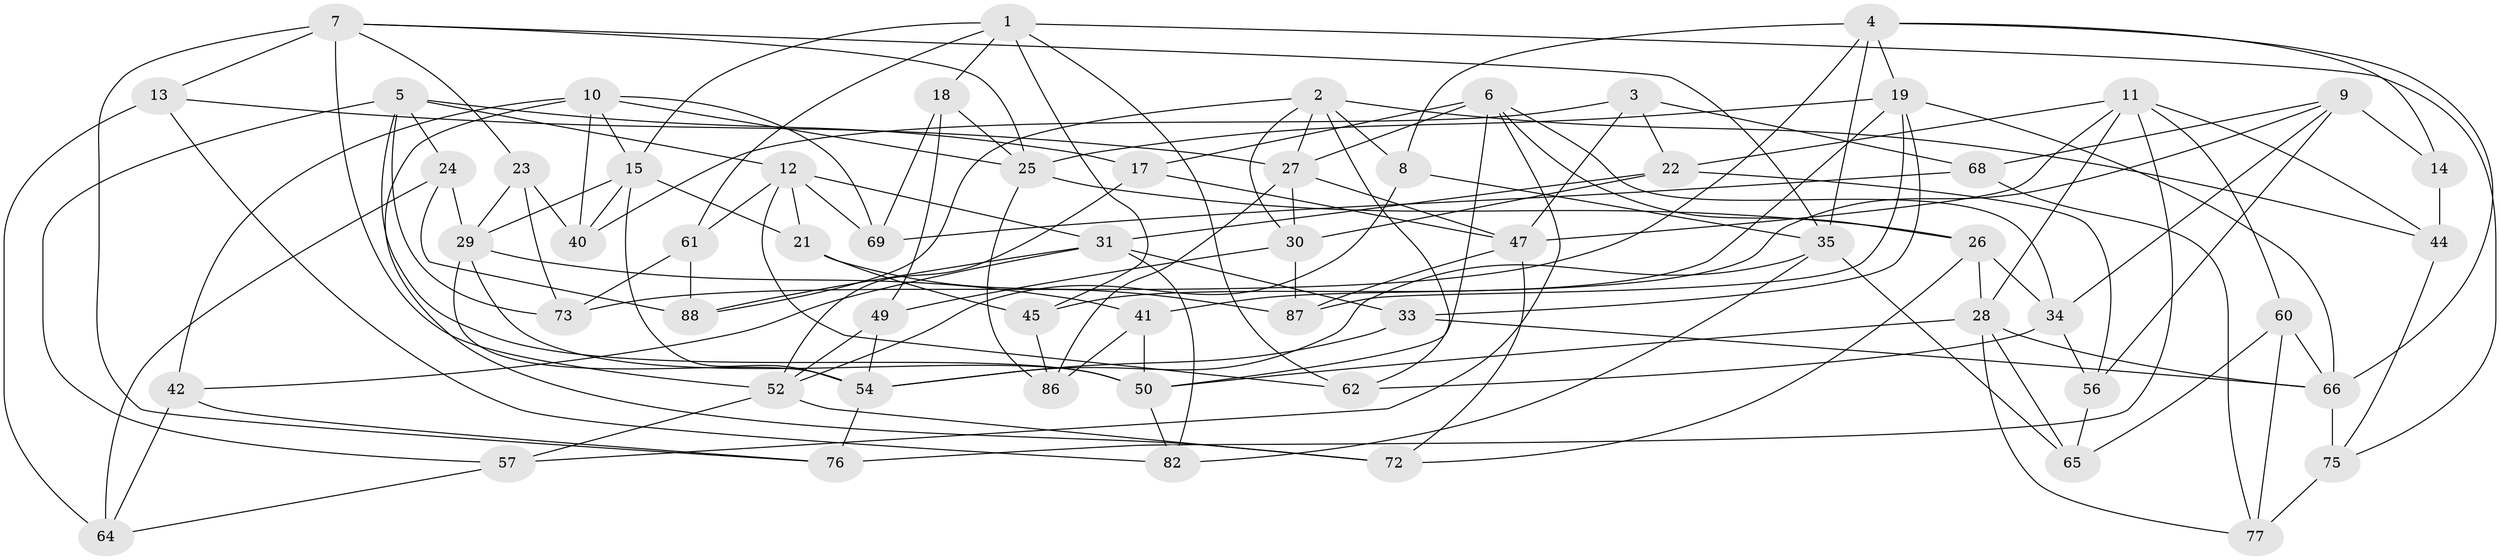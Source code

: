 // Generated by graph-tools (version 1.1) at 2025/24/03/03/25 07:24:26]
// undirected, 61 vertices, 146 edges
graph export_dot {
graph [start="1"]
  node [color=gray90,style=filled];
  1 [super="+53"];
  2 [super="+43"];
  3;
  4 [super="+16"];
  5 [super="+20"];
  6 [super="+67"];
  7 [super="+78"];
  8;
  9 [super="+83"];
  10 [super="+55"];
  11 [super="+85"];
  12 [super="+37"];
  13;
  14;
  15 [super="+46"];
  17;
  18;
  19 [super="+80"];
  21;
  22 [super="+36"];
  23;
  24;
  25 [super="+63"];
  26 [super="+48"];
  27 [super="+59"];
  28 [super="+32"];
  29 [super="+58"];
  30 [super="+38"];
  31 [super="+79"];
  33;
  34 [super="+39"];
  35 [super="+84"];
  40;
  41;
  42;
  44;
  45;
  47 [super="+51"];
  49;
  50 [super="+70"];
  52 [super="+74"];
  54 [super="+71"];
  56;
  57;
  60;
  61;
  62;
  64;
  65;
  66 [super="+81"];
  68;
  69;
  72;
  73;
  75;
  76;
  77;
  82;
  86;
  87;
  88;
  1 -- 62;
  1 -- 45;
  1 -- 18;
  1 -- 75;
  1 -- 61;
  1 -- 15;
  2 -- 44;
  2 -- 62;
  2 -- 27;
  2 -- 8;
  2 -- 88;
  2 -- 30;
  3 -- 68;
  3 -- 40;
  3 -- 22;
  3 -- 47;
  4 -- 8;
  4 -- 19;
  4 -- 73;
  4 -- 66;
  4 -- 35;
  4 -- 14;
  5 -- 50;
  5 -- 57;
  5 -- 12;
  5 -- 24;
  5 -- 17;
  5 -- 73;
  6 -- 34;
  6 -- 57;
  6 -- 50;
  6 -- 17;
  6 -- 26;
  6 -- 27;
  7 -- 13;
  7 -- 23;
  7 -- 52;
  7 -- 25;
  7 -- 35;
  7 -- 76;
  8 -- 52;
  8 -- 35;
  9 -- 41;
  9 -- 14 [weight=2];
  9 -- 56;
  9 -- 68;
  9 -- 34;
  10 -- 15;
  10 -- 69;
  10 -- 42;
  10 -- 40;
  10 -- 25;
  10 -- 72;
  11 -- 44;
  11 -- 28;
  11 -- 76;
  11 -- 60;
  11 -- 47;
  11 -- 22;
  12 -- 61;
  12 -- 62;
  12 -- 69;
  12 -- 21;
  12 -- 31;
  13 -- 27;
  13 -- 82;
  13 -- 64;
  14 -- 44;
  15 -- 40;
  15 -- 21;
  15 -- 29;
  15 -- 54;
  17 -- 52;
  17 -- 47;
  18 -- 49;
  18 -- 25;
  18 -- 69;
  19 -- 45;
  19 -- 33;
  19 -- 66;
  19 -- 87;
  19 -- 25;
  21 -- 87;
  21 -- 45;
  22 -- 56;
  22 -- 30 [weight=2];
  22 -- 31;
  23 -- 40;
  23 -- 29;
  23 -- 73;
  24 -- 29;
  24 -- 64;
  24 -- 88;
  25 -- 26;
  25 -- 86;
  26 -- 28;
  26 -- 34 [weight=2];
  26 -- 72;
  27 -- 86;
  27 -- 30;
  27 -- 47;
  28 -- 66;
  28 -- 65;
  28 -- 50;
  28 -- 77;
  29 -- 41;
  29 -- 50;
  29 -- 54;
  30 -- 49;
  30 -- 87;
  31 -- 88;
  31 -- 42;
  31 -- 33;
  31 -- 82;
  33 -- 66;
  33 -- 54;
  34 -- 62;
  34 -- 56;
  35 -- 54;
  35 -- 65;
  35 -- 82;
  41 -- 86;
  41 -- 50;
  42 -- 76;
  42 -- 64;
  44 -- 75;
  45 -- 86;
  47 -- 87;
  47 -- 72;
  49 -- 54;
  49 -- 52;
  50 -- 82;
  52 -- 57;
  52 -- 72;
  54 -- 76;
  56 -- 65;
  57 -- 64;
  60 -- 65;
  60 -- 77;
  60 -- 66;
  61 -- 73;
  61 -- 88;
  66 -- 75;
  68 -- 69;
  68 -- 77;
  75 -- 77;
}
